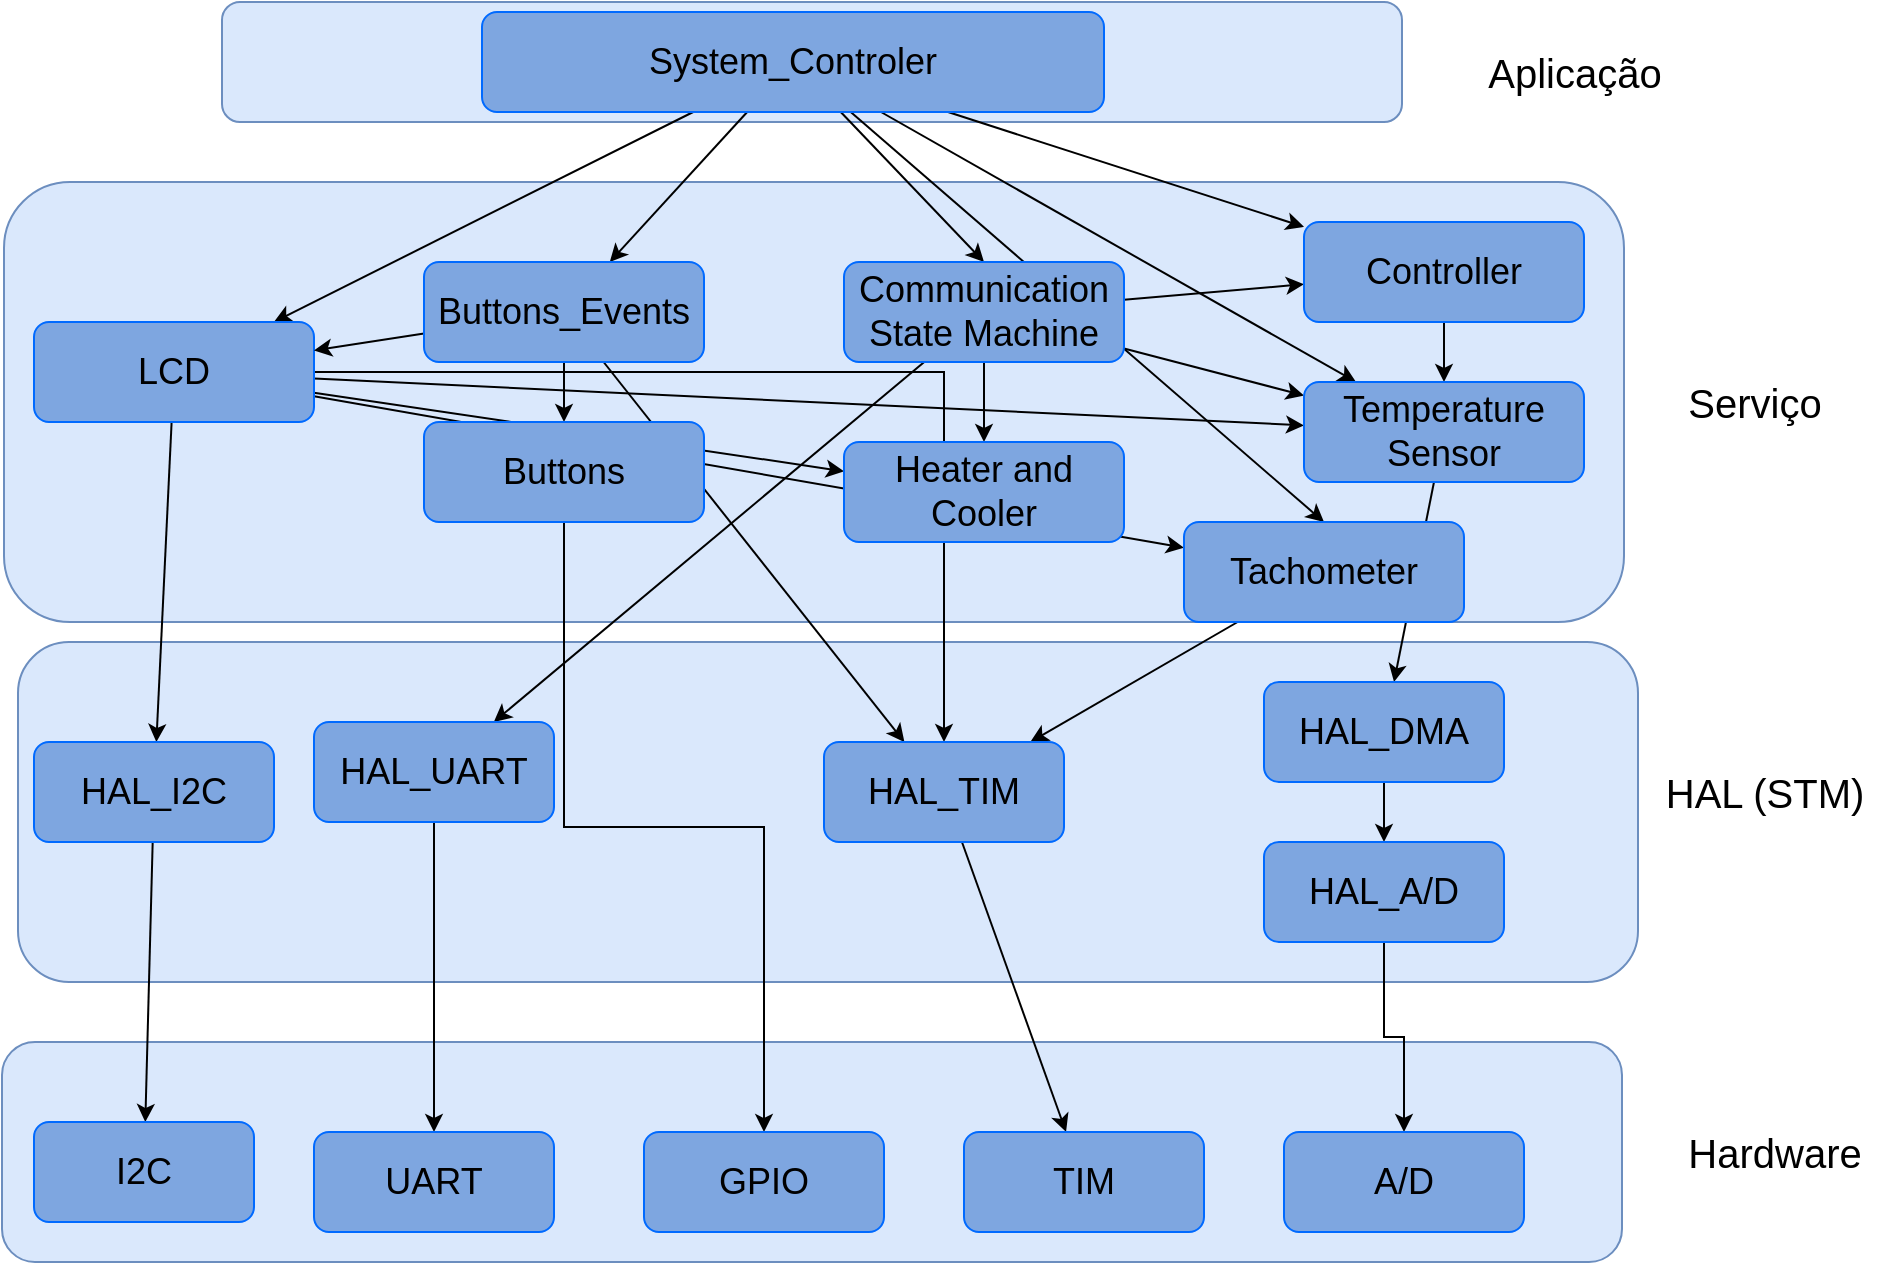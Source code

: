 <mxfile version="21.5.0" type="github">
  <diagram name="Página-1" id="f4gNh7w-QyLZGoPMHidw">
    <mxGraphModel dx="1114" dy="559" grid="1" gridSize="10" guides="1" tooltips="1" connect="1" arrows="1" fold="1" page="1" pageScale="1" pageWidth="827" pageHeight="1169" math="0" shadow="0">
      <root>
        <mxCell id="0" />
        <mxCell id="1" parent="0" />
        <mxCell id="uka30yRrurJezBaiPal6-47" value="" style="rounded=1;whiteSpace=wrap;html=1;fillColor=#dae8fc;strokeColor=#6c8ebf;" vertex="1" parent="1">
          <mxGeometry x="9" y="540" width="810" height="110" as="geometry" />
        </mxCell>
        <mxCell id="uka30yRrurJezBaiPal6-45" value="" style="rounded=1;whiteSpace=wrap;html=1;fillColor=#dae8fc;strokeColor=#6c8ebf;" vertex="1" parent="1">
          <mxGeometry x="17" y="340" width="810" height="170" as="geometry" />
        </mxCell>
        <mxCell id="uka30yRrurJezBaiPal6-24" value="" style="rounded=1;whiteSpace=wrap;html=1;fillColor=#dae8fc;strokeColor=#6c8ebf;" vertex="1" parent="1">
          <mxGeometry x="10" y="110" width="810" height="220" as="geometry" />
        </mxCell>
        <mxCell id="vmo1mmF-AT_ZQ8zhGVw--1" value="" style="rounded=1;whiteSpace=wrap;html=1;fillColor=#dae8fc;strokeColor=#6c8ebf;" parent="1" vertex="1">
          <mxGeometry x="119" y="20" width="590" height="60" as="geometry" />
        </mxCell>
        <mxCell id="vmo1mmF-AT_ZQ8zhGVw--4" style="rounded=0;orthogonalLoop=1;jettySize=auto;html=1;" parent="1" source="vmo1mmF-AT_ZQ8zhGVw--2" target="vmo1mmF-AT_ZQ8zhGVw--3" edge="1">
          <mxGeometry relative="1" as="geometry" />
        </mxCell>
        <mxCell id="uka30yRrurJezBaiPal6-5" style="rounded=0;orthogonalLoop=1;jettySize=auto;html=1;" edge="1" parent="1" source="vmo1mmF-AT_ZQ8zhGVw--2" target="uka30yRrurJezBaiPal6-1">
          <mxGeometry relative="1" as="geometry" />
        </mxCell>
        <mxCell id="uka30yRrurJezBaiPal6-9" style="rounded=0;orthogonalLoop=1;jettySize=auto;html=1;entryX=0.5;entryY=0;entryDx=0;entryDy=0;" edge="1" parent="1" source="vmo1mmF-AT_ZQ8zhGVw--2" target="uka30yRrurJezBaiPal6-8">
          <mxGeometry relative="1" as="geometry" />
        </mxCell>
        <mxCell id="uka30yRrurJezBaiPal6-11" style="rounded=0;orthogonalLoop=1;jettySize=auto;html=1;" edge="1" parent="1" source="vmo1mmF-AT_ZQ8zhGVw--2" target="uka30yRrurJezBaiPal6-10">
          <mxGeometry relative="1" as="geometry" />
        </mxCell>
        <mxCell id="uka30yRrurJezBaiPal6-19" style="rounded=0;orthogonalLoop=1;jettySize=auto;html=1;" edge="1" parent="1" source="vmo1mmF-AT_ZQ8zhGVw--2" target="uka30yRrurJezBaiPal6-16">
          <mxGeometry relative="1" as="geometry" />
        </mxCell>
        <mxCell id="uka30yRrurJezBaiPal6-22" style="rounded=0;orthogonalLoop=1;jettySize=auto;html=1;entryX=0.5;entryY=0;entryDx=0;entryDy=0;" edge="1" parent="1" source="vmo1mmF-AT_ZQ8zhGVw--2" target="uka30yRrurJezBaiPal6-21">
          <mxGeometry relative="1" as="geometry" />
        </mxCell>
        <mxCell id="vmo1mmF-AT_ZQ8zhGVw--2" value="&lt;font style=&quot;font-size: 18px;&quot;&gt;System_Controler&lt;/font&gt;" style="rounded=1;whiteSpace=wrap;html=1;fillColor=#7EA6E0;strokeColor=#006aff;fillStyle=solid;" parent="1" vertex="1">
          <mxGeometry x="249" y="25" width="311" height="50" as="geometry" />
        </mxCell>
        <mxCell id="vmo1mmF-AT_ZQ8zhGVw--7" value="" style="rounded=0;orthogonalLoop=1;jettySize=auto;html=1;" parent="1" source="vmo1mmF-AT_ZQ8zhGVw--3" target="vmo1mmF-AT_ZQ8zhGVw--5" edge="1">
          <mxGeometry relative="1" as="geometry" />
        </mxCell>
        <mxCell id="uka30yRrurJezBaiPal6-15" style="rounded=0;orthogonalLoop=1;jettySize=auto;html=1;" edge="1" parent="1" source="vmo1mmF-AT_ZQ8zhGVw--3" target="uka30yRrurJezBaiPal6-13">
          <mxGeometry relative="1" as="geometry" />
        </mxCell>
        <mxCell id="uka30yRrurJezBaiPal6-17" style="rounded=0;orthogonalLoop=1;jettySize=auto;html=1;" edge="1" parent="1" source="vmo1mmF-AT_ZQ8zhGVw--3" target="uka30yRrurJezBaiPal6-16">
          <mxGeometry relative="1" as="geometry" />
        </mxCell>
        <mxCell id="uka30yRrurJezBaiPal6-23" style="rounded=0;orthogonalLoop=1;jettySize=auto;html=1;" edge="1" parent="1" source="vmo1mmF-AT_ZQ8zhGVw--3" target="uka30yRrurJezBaiPal6-21">
          <mxGeometry relative="1" as="geometry" />
        </mxCell>
        <mxCell id="uka30yRrurJezBaiPal6-32" style="edgeStyle=orthogonalEdgeStyle;rounded=0;orthogonalLoop=1;jettySize=auto;html=1;" edge="1" parent="1" source="vmo1mmF-AT_ZQ8zhGVw--3" target="uka30yRrurJezBaiPal6-25">
          <mxGeometry relative="1" as="geometry" />
        </mxCell>
        <mxCell id="vmo1mmF-AT_ZQ8zhGVw--3" value="&lt;font style=&quot;font-size: 18px;&quot;&gt;LCD&lt;/font&gt;" style="rounded=1;whiteSpace=wrap;html=1;fillColor=#7EA6E0;strokeColor=#006aff;fillStyle=solid;" parent="1" vertex="1">
          <mxGeometry x="25" y="180" width="140" height="50" as="geometry" />
        </mxCell>
        <mxCell id="vmo1mmF-AT_ZQ8zhGVw--8" value="" style="rounded=0;orthogonalLoop=1;jettySize=auto;html=1;" parent="1" source="vmo1mmF-AT_ZQ8zhGVw--5" target="vmo1mmF-AT_ZQ8zhGVw--6" edge="1">
          <mxGeometry relative="1" as="geometry" />
        </mxCell>
        <mxCell id="vmo1mmF-AT_ZQ8zhGVw--5" value="&lt;font style=&quot;font-size: 18px;&quot;&gt;HAL_I2C&lt;/font&gt;" style="rounded=1;whiteSpace=wrap;html=1;fillColor=#7EA6E0;strokeColor=#006aff;fillStyle=solid;" parent="1" vertex="1">
          <mxGeometry x="25" y="390" width="120" height="50" as="geometry" />
        </mxCell>
        <mxCell id="vmo1mmF-AT_ZQ8zhGVw--6" value="&lt;font style=&quot;font-size: 18px;&quot;&gt;I2C&lt;/font&gt;" style="rounded=1;whiteSpace=wrap;html=1;fillColor=#7EA6E0;strokeColor=#006aff;fillStyle=solid;" parent="1" vertex="1">
          <mxGeometry x="25" y="580" width="110" height="50" as="geometry" />
        </mxCell>
        <mxCell id="uka30yRrurJezBaiPal6-3" style="rounded=0;orthogonalLoop=1;jettySize=auto;html=1;" edge="1" parent="1" source="uka30yRrurJezBaiPal6-1" target="vmo1mmF-AT_ZQ8zhGVw--3">
          <mxGeometry relative="1" as="geometry" />
        </mxCell>
        <mxCell id="uka30yRrurJezBaiPal6-4" value="" style="edgeStyle=orthogonalEdgeStyle;rounded=0;orthogonalLoop=1;jettySize=auto;html=1;" edge="1" parent="1" source="uka30yRrurJezBaiPal6-1" target="uka30yRrurJezBaiPal6-2">
          <mxGeometry relative="1" as="geometry" />
        </mxCell>
        <mxCell id="uka30yRrurJezBaiPal6-31" style="rounded=0;orthogonalLoop=1;jettySize=auto;html=1;" edge="1" parent="1" source="uka30yRrurJezBaiPal6-1" target="uka30yRrurJezBaiPal6-25">
          <mxGeometry relative="1" as="geometry" />
        </mxCell>
        <mxCell id="uka30yRrurJezBaiPal6-1" value="&lt;font style=&quot;font-size: 18px;&quot;&gt;Buttons_Events&lt;/font&gt;" style="rounded=1;whiteSpace=wrap;html=1;fillColor=#7EA6E0;strokeColor=#006aff;fillStyle=solid;" vertex="1" parent="1">
          <mxGeometry x="220" y="150" width="140" height="50" as="geometry" />
        </mxCell>
        <mxCell id="uka30yRrurJezBaiPal6-7" value="" style="edgeStyle=orthogonalEdgeStyle;rounded=0;orthogonalLoop=1;jettySize=auto;html=1;" edge="1" parent="1" source="uka30yRrurJezBaiPal6-2" target="uka30yRrurJezBaiPal6-6">
          <mxGeometry relative="1" as="geometry" />
        </mxCell>
        <mxCell id="uka30yRrurJezBaiPal6-2" value="&lt;font style=&quot;font-size: 18px;&quot;&gt;Buttons&lt;/font&gt;" style="rounded=1;whiteSpace=wrap;html=1;fillColor=#7EA6E0;strokeColor=#006aff;fillStyle=solid;" vertex="1" parent="1">
          <mxGeometry x="220" y="230" width="140" height="50" as="geometry" />
        </mxCell>
        <mxCell id="uka30yRrurJezBaiPal6-6" value="&lt;font style=&quot;font-size: 18px;&quot;&gt;GPIO&lt;/font&gt;" style="rounded=1;whiteSpace=wrap;html=1;fillColor=#7EA6E0;strokeColor=#006aff;fillStyle=solid;" vertex="1" parent="1">
          <mxGeometry x="330" y="585" width="120" height="50" as="geometry" />
        </mxCell>
        <mxCell id="uka30yRrurJezBaiPal6-12" value="" style="rounded=0;orthogonalLoop=1;jettySize=auto;html=1;" edge="1" parent="1" source="uka30yRrurJezBaiPal6-8" target="uka30yRrurJezBaiPal6-10">
          <mxGeometry relative="1" as="geometry" />
        </mxCell>
        <mxCell id="uka30yRrurJezBaiPal6-14" style="rounded=0;orthogonalLoop=1;jettySize=auto;html=1;" edge="1" parent="1" source="uka30yRrurJezBaiPal6-8" target="uka30yRrurJezBaiPal6-13">
          <mxGeometry relative="1" as="geometry" />
        </mxCell>
        <mxCell id="uka30yRrurJezBaiPal6-20" style="rounded=0;orthogonalLoop=1;jettySize=auto;html=1;" edge="1" parent="1" source="uka30yRrurJezBaiPal6-8" target="uka30yRrurJezBaiPal6-16">
          <mxGeometry relative="1" as="geometry" />
        </mxCell>
        <mxCell id="uka30yRrurJezBaiPal6-40" style="rounded=0;orthogonalLoop=1;jettySize=auto;html=1;" edge="1" parent="1" source="uka30yRrurJezBaiPal6-8" target="uka30yRrurJezBaiPal6-30">
          <mxGeometry relative="1" as="geometry" />
        </mxCell>
        <mxCell id="uka30yRrurJezBaiPal6-8" value="&lt;font style=&quot;font-size: 18px;&quot;&gt;Communication State Machine&lt;/font&gt;" style="rounded=1;whiteSpace=wrap;html=1;fillColor=#7EA6E0;strokeColor=#006aff;fillStyle=solid;" vertex="1" parent="1">
          <mxGeometry x="430" y="150" width="140" height="50" as="geometry" />
        </mxCell>
        <mxCell id="uka30yRrurJezBaiPal6-18" value="" style="edgeStyle=orthogonalEdgeStyle;rounded=0;orthogonalLoop=1;jettySize=auto;html=1;" edge="1" parent="1" source="uka30yRrurJezBaiPal6-10" target="uka30yRrurJezBaiPal6-16">
          <mxGeometry relative="1" as="geometry" />
        </mxCell>
        <mxCell id="uka30yRrurJezBaiPal6-10" value="&lt;span style=&quot;font-size: 18px;&quot;&gt;Controller&lt;/span&gt;" style="rounded=1;whiteSpace=wrap;html=1;fillColor=#7EA6E0;strokeColor=#006aff;fillStyle=solid;" vertex="1" parent="1">
          <mxGeometry x="660" y="130" width="140" height="50" as="geometry" />
        </mxCell>
        <mxCell id="uka30yRrurJezBaiPal6-13" value="&lt;span style=&quot;font-size: 18px;&quot;&gt;Heater and Cooler&lt;/span&gt;" style="rounded=1;whiteSpace=wrap;html=1;fillColor=#7EA6E0;strokeColor=#006aff;fillStyle=solid;" vertex="1" parent="1">
          <mxGeometry x="430" y="240" width="140" height="50" as="geometry" />
        </mxCell>
        <mxCell id="uka30yRrurJezBaiPal6-36" style="rounded=0;orthogonalLoop=1;jettySize=auto;html=1;" edge="1" parent="1" source="uka30yRrurJezBaiPal6-16" target="uka30yRrurJezBaiPal6-29">
          <mxGeometry relative="1" as="geometry" />
        </mxCell>
        <mxCell id="uka30yRrurJezBaiPal6-16" value="&lt;span style=&quot;font-size: 18px;&quot;&gt;Temperature Sensor&lt;/span&gt;" style="rounded=1;whiteSpace=wrap;html=1;fillColor=#7EA6E0;strokeColor=#006aff;fillStyle=solid;" vertex="1" parent="1">
          <mxGeometry x="660" y="210" width="140" height="50" as="geometry" />
        </mxCell>
        <mxCell id="uka30yRrurJezBaiPal6-33" style="rounded=0;orthogonalLoop=1;jettySize=auto;html=1;" edge="1" parent="1" source="uka30yRrurJezBaiPal6-21" target="uka30yRrurJezBaiPal6-25">
          <mxGeometry relative="1" as="geometry" />
        </mxCell>
        <mxCell id="uka30yRrurJezBaiPal6-21" value="&lt;span style=&quot;font-size: 18px;&quot;&gt;Tachometer&lt;/span&gt;" style="rounded=1;whiteSpace=wrap;html=1;fillColor=#7EA6E0;strokeColor=#006aff;fillStyle=solid;" vertex="1" parent="1">
          <mxGeometry x="600" y="280" width="140" height="50" as="geometry" />
        </mxCell>
        <mxCell id="uka30yRrurJezBaiPal6-43" value="" style="rounded=0;orthogonalLoop=1;jettySize=auto;html=1;" edge="1" parent="1" source="uka30yRrurJezBaiPal6-25" target="uka30yRrurJezBaiPal6-27">
          <mxGeometry relative="1" as="geometry" />
        </mxCell>
        <mxCell id="uka30yRrurJezBaiPal6-25" value="&lt;font style=&quot;font-size: 18px;&quot;&gt;HAL_TIM&lt;/font&gt;" style="rounded=1;whiteSpace=wrap;html=1;fillColor=#7EA6E0;strokeColor=#006aff;fillStyle=solid;" vertex="1" parent="1">
          <mxGeometry x="420" y="390" width="120" height="50" as="geometry" />
        </mxCell>
        <mxCell id="uka30yRrurJezBaiPal6-27" value="&lt;font style=&quot;font-size: 18px;&quot;&gt;TIM&lt;/font&gt;" style="rounded=1;whiteSpace=wrap;html=1;fillColor=#7EA6E0;strokeColor=#006aff;fillStyle=solid;" vertex="1" parent="1">
          <mxGeometry x="490" y="585" width="120" height="50" as="geometry" />
        </mxCell>
        <mxCell id="uka30yRrurJezBaiPal6-35" value="" style="edgeStyle=orthogonalEdgeStyle;rounded=0;orthogonalLoop=1;jettySize=auto;html=1;" edge="1" parent="1" target="uka30yRrurJezBaiPal6-29">
          <mxGeometry relative="1" as="geometry">
            <mxPoint x="700" y="410" as="sourcePoint" />
          </mxGeometry>
        </mxCell>
        <mxCell id="uka30yRrurJezBaiPal6-41" value="" style="edgeStyle=orthogonalEdgeStyle;rounded=0;orthogonalLoop=1;jettySize=auto;html=1;" edge="1" parent="1" source="uka30yRrurJezBaiPal6-29" target="uka30yRrurJezBaiPal6-37">
          <mxGeometry relative="1" as="geometry" />
        </mxCell>
        <mxCell id="uka30yRrurJezBaiPal6-29" value="&lt;font style=&quot;font-size: 18px;&quot;&gt;HAL_DMA&lt;/font&gt;" style="rounded=1;whiteSpace=wrap;html=1;fillColor=#7EA6E0;strokeColor=#006aff;fillStyle=solid;" vertex="1" parent="1">
          <mxGeometry x="640" y="360" width="120" height="50" as="geometry" />
        </mxCell>
        <mxCell id="uka30yRrurJezBaiPal6-44" value="" style="edgeStyle=orthogonalEdgeStyle;rounded=0;orthogonalLoop=1;jettySize=auto;html=1;" edge="1" parent="1" source="uka30yRrurJezBaiPal6-30" target="uka30yRrurJezBaiPal6-39">
          <mxGeometry relative="1" as="geometry" />
        </mxCell>
        <mxCell id="uka30yRrurJezBaiPal6-30" value="&lt;span style=&quot;font-size: 18px;&quot;&gt;HAL_UART&lt;/span&gt;" style="rounded=1;whiteSpace=wrap;html=1;fillColor=#7EA6E0;strokeColor=#006aff;fillStyle=solid;" vertex="1" parent="1">
          <mxGeometry x="165" y="380" width="120" height="50" as="geometry" />
        </mxCell>
        <mxCell id="uka30yRrurJezBaiPal6-42" value="" style="edgeStyle=orthogonalEdgeStyle;rounded=0;orthogonalLoop=1;jettySize=auto;html=1;" edge="1" parent="1" source="uka30yRrurJezBaiPal6-37" target="uka30yRrurJezBaiPal6-38">
          <mxGeometry relative="1" as="geometry" />
        </mxCell>
        <mxCell id="uka30yRrurJezBaiPal6-37" value="&lt;font style=&quot;font-size: 18px;&quot;&gt;HAL_A/D&lt;/font&gt;" style="rounded=1;whiteSpace=wrap;html=1;fillColor=#7EA6E0;strokeColor=#006aff;fillStyle=solid;" vertex="1" parent="1">
          <mxGeometry x="640" y="440" width="120" height="50" as="geometry" />
        </mxCell>
        <mxCell id="uka30yRrurJezBaiPal6-38" value="&lt;font style=&quot;font-size: 18px;&quot;&gt;A/D&lt;/font&gt;" style="rounded=1;whiteSpace=wrap;html=1;fillColor=#7EA6E0;strokeColor=#006aff;fillStyle=solid;" vertex="1" parent="1">
          <mxGeometry x="650" y="585" width="120" height="50" as="geometry" />
        </mxCell>
        <mxCell id="uka30yRrurJezBaiPal6-39" value="&lt;font style=&quot;font-size: 18px;&quot;&gt;UART&lt;/font&gt;" style="rounded=1;whiteSpace=wrap;html=1;fillColor=#7EA6E0;strokeColor=#006aff;fillStyle=solid;" vertex="1" parent="1">
          <mxGeometry x="165" y="585" width="120" height="50" as="geometry" />
        </mxCell>
        <mxCell id="uka30yRrurJezBaiPal6-48" value="&lt;font style=&quot;font-size: 20px;&quot;&gt;Serviço&lt;/font&gt;" style="text;html=1;align=center;verticalAlign=middle;resizable=0;points=[];autosize=1;strokeColor=none;fillColor=none;" vertex="1" parent="1">
          <mxGeometry x="840" y="200" width="90" height="40" as="geometry" />
        </mxCell>
        <mxCell id="uka30yRrurJezBaiPal6-49" value="&lt;font style=&quot;font-size: 20px;&quot;&gt;Aplicação&lt;/font&gt;" style="text;html=1;align=center;verticalAlign=middle;resizable=0;points=[];autosize=1;strokeColor=none;fillColor=none;" vertex="1" parent="1">
          <mxGeometry x="740" y="35" width="110" height="40" as="geometry" />
        </mxCell>
        <mxCell id="uka30yRrurJezBaiPal6-50" value="&lt;font style=&quot;font-size: 20px;&quot;&gt;HAL (STM)&lt;/font&gt;" style="text;html=1;align=center;verticalAlign=middle;resizable=0;points=[];autosize=1;strokeColor=none;fillColor=none;" vertex="1" parent="1">
          <mxGeometry x="830" y="395" width="120" height="40" as="geometry" />
        </mxCell>
        <mxCell id="uka30yRrurJezBaiPal6-51" value="&lt;font style=&quot;font-size: 20px;&quot;&gt;Hardware&lt;/font&gt;" style="text;html=1;align=center;verticalAlign=middle;resizable=0;points=[];autosize=1;strokeColor=none;fillColor=none;" vertex="1" parent="1">
          <mxGeometry x="840" y="575" width="110" height="40" as="geometry" />
        </mxCell>
      </root>
    </mxGraphModel>
  </diagram>
</mxfile>
